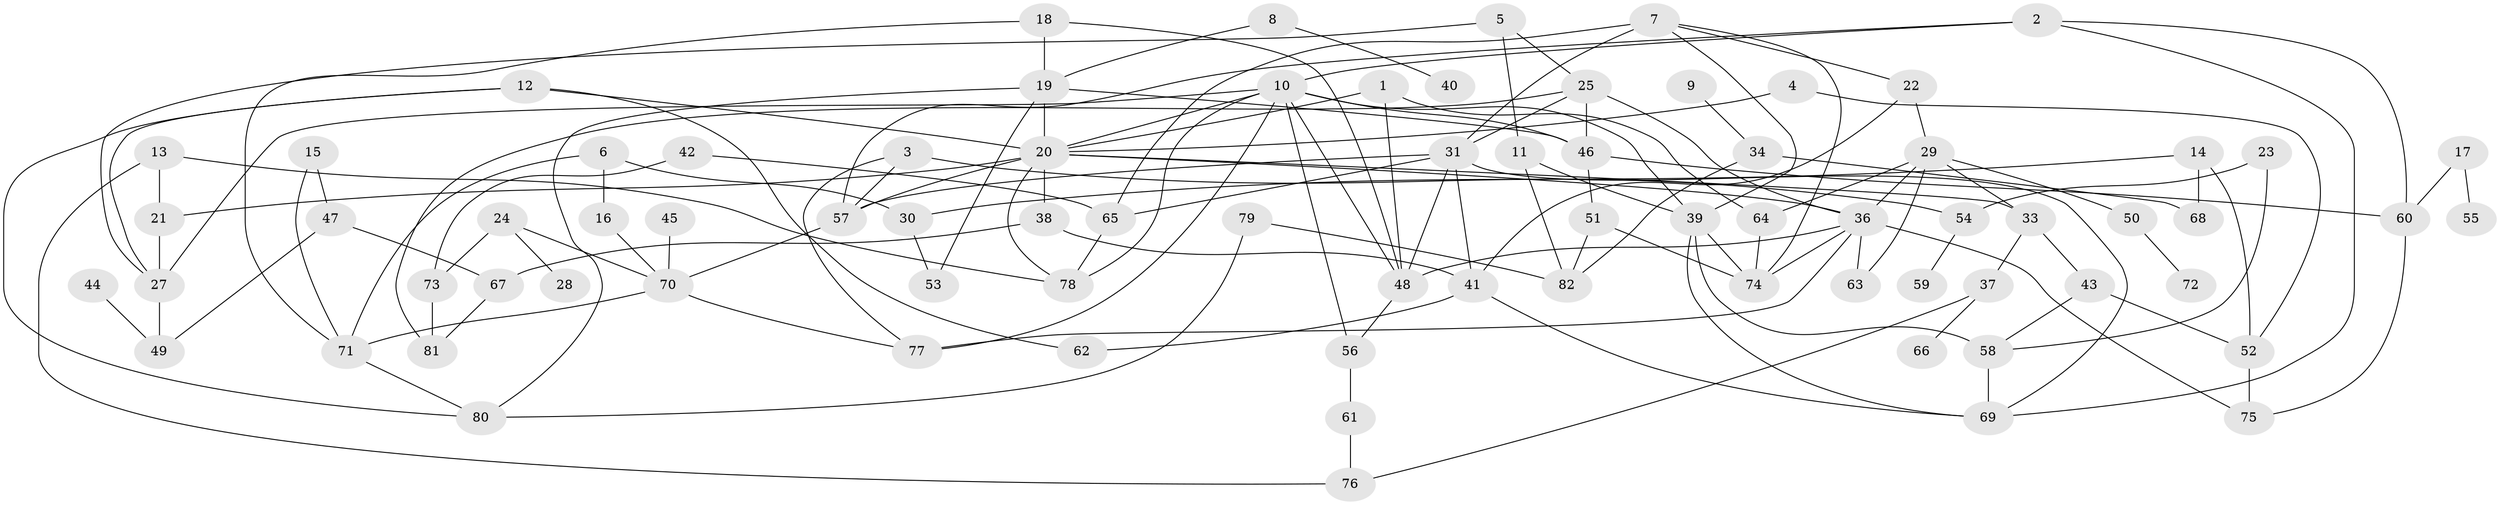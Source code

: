 // original degree distribution, {1: 0.1896551724137931, 2: 0.22413793103448276, 3: 0.19827586206896552, 4: 0.1724137931034483, 6: 0.05172413793103448, 8: 0.008620689655172414, 5: 0.10344827586206896, 0: 0.02586206896551724, 7: 0.02586206896551724}
// Generated by graph-tools (version 1.1) at 2025/48/03/04/25 22:48:18]
// undirected, 79 vertices, 136 edges
graph export_dot {
  node [color=gray90,style=filled];
  1;
  2;
  3;
  4;
  5;
  6;
  7;
  8;
  9;
  10;
  11;
  12;
  13;
  14;
  15;
  16;
  17;
  18;
  19;
  20;
  21;
  22;
  23;
  24;
  25;
  27;
  28;
  29;
  30;
  31;
  33;
  34;
  36;
  37;
  38;
  39;
  40;
  41;
  42;
  43;
  44;
  45;
  46;
  47;
  48;
  49;
  50;
  51;
  52;
  53;
  54;
  55;
  56;
  57;
  58;
  59;
  60;
  61;
  62;
  63;
  64;
  65;
  66;
  67;
  68;
  69;
  70;
  71;
  72;
  73;
  74;
  75;
  76;
  77;
  78;
  79;
  80;
  81;
  82;
  1 -- 20 [weight=1.0];
  1 -- 48 [weight=1.0];
  1 -- 64 [weight=1.0];
  2 -- 10 [weight=1.0];
  2 -- 57 [weight=1.0];
  2 -- 60 [weight=1.0];
  2 -- 69 [weight=1.0];
  3 -- 54 [weight=1.0];
  3 -- 57 [weight=1.0];
  3 -- 77 [weight=1.0];
  4 -- 20 [weight=1.0];
  4 -- 52 [weight=1.0];
  5 -- 11 [weight=1.0];
  5 -- 25 [weight=1.0];
  5 -- 27 [weight=1.0];
  6 -- 16 [weight=1.0];
  6 -- 30 [weight=1.0];
  6 -- 71 [weight=1.0];
  7 -- 22 [weight=1.0];
  7 -- 31 [weight=2.0];
  7 -- 39 [weight=1.0];
  7 -- 65 [weight=1.0];
  7 -- 74 [weight=1.0];
  8 -- 19 [weight=1.0];
  8 -- 40 [weight=1.0];
  9 -- 34 [weight=1.0];
  10 -- 20 [weight=1.0];
  10 -- 27 [weight=1.0];
  10 -- 39 [weight=1.0];
  10 -- 46 [weight=1.0];
  10 -- 48 [weight=1.0];
  10 -- 56 [weight=1.0];
  10 -- 77 [weight=1.0];
  10 -- 78 [weight=1.0];
  11 -- 39 [weight=1.0];
  11 -- 82 [weight=1.0];
  12 -- 20 [weight=1.0];
  12 -- 27 [weight=1.0];
  12 -- 62 [weight=1.0];
  12 -- 80 [weight=1.0];
  13 -- 21 [weight=1.0];
  13 -- 76 [weight=1.0];
  13 -- 78 [weight=1.0];
  14 -- 30 [weight=1.0];
  14 -- 52 [weight=1.0];
  14 -- 68 [weight=1.0];
  15 -- 47 [weight=1.0];
  15 -- 71 [weight=1.0];
  16 -- 70 [weight=1.0];
  17 -- 55 [weight=1.0];
  17 -- 60 [weight=1.0];
  18 -- 19 [weight=1.0];
  18 -- 48 [weight=1.0];
  18 -- 71 [weight=1.0];
  19 -- 20 [weight=1.0];
  19 -- 46 [weight=1.0];
  19 -- 53 [weight=1.0];
  19 -- 80 [weight=1.0];
  20 -- 21 [weight=1.0];
  20 -- 33 [weight=1.0];
  20 -- 36 [weight=1.0];
  20 -- 38 [weight=1.0];
  20 -- 57 [weight=1.0];
  20 -- 78 [weight=1.0];
  21 -- 27 [weight=1.0];
  22 -- 29 [weight=2.0];
  22 -- 41 [weight=1.0];
  23 -- 54 [weight=1.0];
  23 -- 58 [weight=1.0];
  24 -- 28 [weight=1.0];
  24 -- 70 [weight=1.0];
  24 -- 73 [weight=1.0];
  25 -- 31 [weight=1.0];
  25 -- 36 [weight=2.0];
  25 -- 46 [weight=1.0];
  25 -- 81 [weight=1.0];
  27 -- 49 [weight=1.0];
  29 -- 33 [weight=1.0];
  29 -- 36 [weight=1.0];
  29 -- 50 [weight=1.0];
  29 -- 63 [weight=1.0];
  29 -- 64 [weight=1.0];
  30 -- 53 [weight=1.0];
  31 -- 41 [weight=1.0];
  31 -- 48 [weight=1.0];
  31 -- 57 [weight=1.0];
  31 -- 65 [weight=1.0];
  31 -- 69 [weight=1.0];
  33 -- 37 [weight=1.0];
  33 -- 43 [weight=1.0];
  34 -- 68 [weight=1.0];
  34 -- 82 [weight=1.0];
  36 -- 48 [weight=2.0];
  36 -- 63 [weight=1.0];
  36 -- 74 [weight=1.0];
  36 -- 75 [weight=1.0];
  36 -- 77 [weight=1.0];
  37 -- 66 [weight=1.0];
  37 -- 76 [weight=1.0];
  38 -- 41 [weight=1.0];
  38 -- 67 [weight=1.0];
  39 -- 58 [weight=1.0];
  39 -- 69 [weight=1.0];
  39 -- 74 [weight=1.0];
  41 -- 62 [weight=1.0];
  41 -- 69 [weight=1.0];
  42 -- 65 [weight=1.0];
  42 -- 73 [weight=1.0];
  43 -- 52 [weight=1.0];
  43 -- 58 [weight=1.0];
  44 -- 49 [weight=1.0];
  45 -- 70 [weight=1.0];
  46 -- 51 [weight=1.0];
  46 -- 60 [weight=1.0];
  47 -- 49 [weight=1.0];
  47 -- 67 [weight=1.0];
  48 -- 56 [weight=1.0];
  50 -- 72 [weight=1.0];
  51 -- 74 [weight=1.0];
  51 -- 82 [weight=1.0];
  52 -- 75 [weight=1.0];
  54 -- 59 [weight=1.0];
  56 -- 61 [weight=1.0];
  57 -- 70 [weight=1.0];
  58 -- 69 [weight=1.0];
  60 -- 75 [weight=1.0];
  61 -- 76 [weight=1.0];
  64 -- 74 [weight=1.0];
  65 -- 78 [weight=1.0];
  67 -- 81 [weight=1.0];
  70 -- 71 [weight=1.0];
  70 -- 77 [weight=1.0];
  71 -- 80 [weight=1.0];
  73 -- 81 [weight=1.0];
  79 -- 80 [weight=1.0];
  79 -- 82 [weight=1.0];
}
